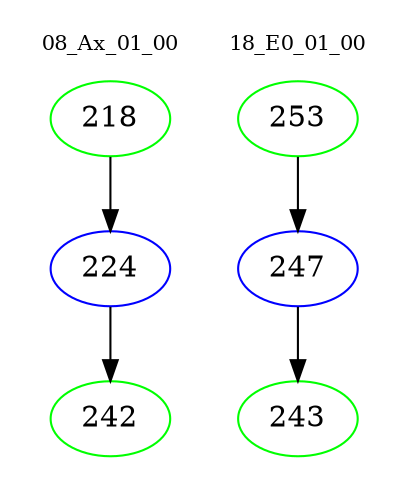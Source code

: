 digraph{
subgraph cluster_0 {
color = white
label = "08_Ax_01_00";
fontsize=10;
T0_218 [label="218", color="green"]
T0_218 -> T0_224 [color="black"]
T0_224 [label="224", color="blue"]
T0_224 -> T0_242 [color="black"]
T0_242 [label="242", color="green"]
}
subgraph cluster_1 {
color = white
label = "18_E0_01_00";
fontsize=10;
T1_253 [label="253", color="green"]
T1_253 -> T1_247 [color="black"]
T1_247 [label="247", color="blue"]
T1_247 -> T1_243 [color="black"]
T1_243 [label="243", color="green"]
}
}
